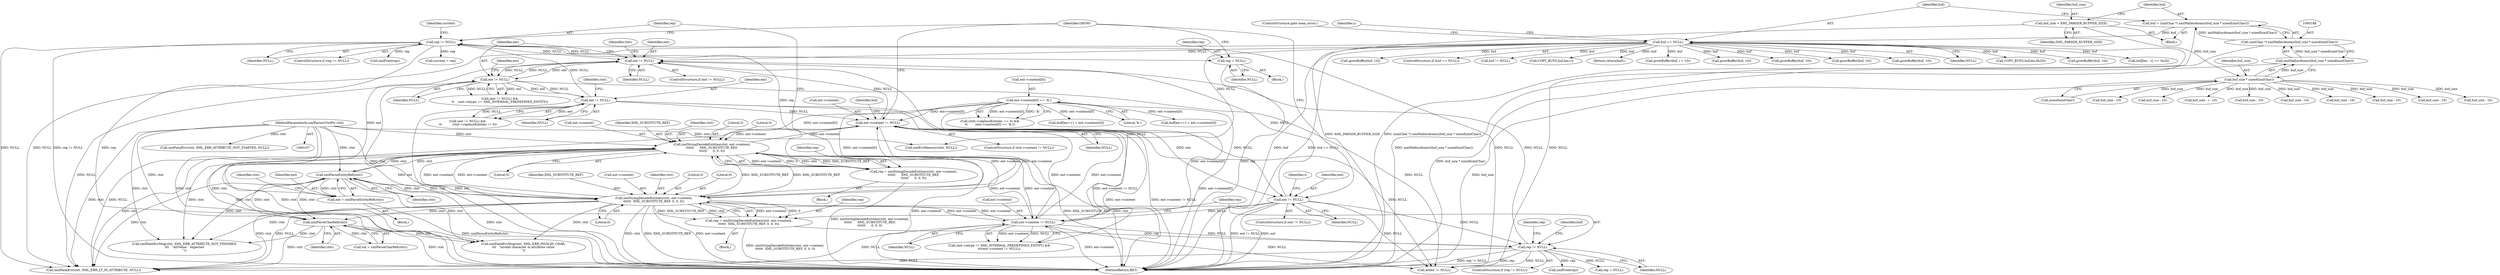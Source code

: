 digraph "0_Chrome_d0947db40187f4708c58e64cbd6013faf9eddeed_0@pointer" {
"1000521" [label="(Call,rep = NULL)"];
"1000463" [label="(Call,rep != NULL)"];
"1000451" [label="(Call,rep = xmlStringDecodeEntities(ctxt, ent->content,\n\t\t\t\t\t\t      XML_SUBSTITUTE_REF,\n\t\t\t\t\t\t      0, 0, 0))"];
"1000453" [label="(Call,xmlStringDecodeEntities(ctxt, ent->content,\n\t\t\t\t\t\t      XML_SUBSTITUTE_REF,\n\t\t\t\t\t\t      0, 0, 0))"];
"1000337" [label="(Call,xmlParseEntityRef(ctxt))"];
"1000238" [label="(Call,xmlParseCharRef(ctxt))"];
"1000586" [label="(Call,xmlStringDecodeEntities(ctxt, ent->content,\n\t\t\t\t\t\t  XML_SUBSTITUTE_REF, 0, 0, 0))"];
"1000108" [label="(MethodParameterIn,xmlParserCtxtPtr ctxt)"];
"1000382" [label="(Call,ent->content[0] == '&')"];
"1000537" [label="(Call,ent->content != NULL)"];
"1000578" [label="(Call,ent->content != NULL)"];
"1000554" [label="(Call,ent != NULL)"];
"1000435" [label="(Call,ent != NULL)"];
"1000356" [label="(Call,ent != NULL)"];
"1000344" [label="(Call,ent != NULL)"];
"1000335" [label="(Call,ent = xmlParseEntityRef(ctxt))"];
"1000195" [label="(Call,buf == NULL)"];
"1000185" [label="(Call,buf = (xmlChar *) xmlMallocAtomic(buf_size * sizeof(xmlChar)))"];
"1000187" [label="(Call,(xmlChar *) xmlMallocAtomic(buf_size * sizeof(xmlChar)))"];
"1000189" [label="(Call,xmlMallocAtomic(buf_size * sizeof(xmlChar)))"];
"1000190" [label="(Call,buf_size * sizeof(xmlChar))"];
"1000182" [label="(Call,buf_size = XML_PARSER_BUFFER_SIZE)"];
"1000596" [label="(Call,rep != NULL)"];
"1000584" [label="(Call,rep = xmlStringDecodeEntities(ctxt, ent->content,\n\t\t\t\t\t\t  XML_SUBSTITUTE_REF, 0, 0, 0))"];
"1000468" [label="(Identifier,current)"];
"1000465" [label="(Identifier,NULL)"];
"1000785" [label="(Call,attlen != NULL)"];
"1000553" [label="(ControlStructure,if (ent != NULL))"];
"1000257" [label="(Call,growBuffer(buf, 10))"];
"1000334" [label="(Block,)"];
"1000358" [label="(Identifier,NULL)"];
"1000582" [label="(Identifier,NULL)"];
"1000555" [label="(Identifier,ent)"];
"1000583" [label="(Block,)"];
"1000594" [label="(Literal,0)"];
"1000192" [label="(Call,sizeof(xmlChar))"];
"1000194" [label="(ControlStructure,if (buf == NULL))"];
"1000799" [label="(Call,buf != NULL)"];
"1000702" [label="(Call,COPY_BUF(l,buf,len,c))"];
"1000792" [label="(Return,return(buf);)"];
"1000464" [label="(Identifier,rep)"];
"1000422" [label="(Call,buf[len++] = ent->content[0])"];
"1000455" [label="(Call,ent->content)"];
"1000572" [label="(Call,(ent->etype != XML_INTERNAL_PREDEFINED_ENTITY) &&\n\t\t\t(ent->content != NULL))"];
"1000195" [label="(Call,buf == NULL)"];
"1000719" [label="(Identifier,GROW)"];
"1000458" [label="(Identifier,XML_SUBSTITUTE_REF)"];
"1000461" [label="(Literal,0)"];
"1000529" [label="(Call,buf_size - 10)"];
"1000349" [label="(Identifier,ctxt)"];
"1000271" [label="(Call,buf_size - 10)"];
"1000614" [label="(Call,buf_size - i - 10)"];
"1000462" [label="(ControlStructure,if (rep != NULL))"];
"1000598" [label="(Identifier,NULL)"];
"1000454" [label="(Identifier,ctxt)"];
"1000620" [label="(Call,growBuffer(buf, i + 10))"];
"1000591" [label="(Identifier,XML_SUBSTITUTE_REF)"];
"1000196" [label="(Identifier,buf)"];
"1000183" [label="(Identifier,buf_size)"];
"1000335" [label="(Call,ent = xmlParseEntityRef(ctxt))"];
"1000595" [label="(ControlStructure,if (rep != NULL))"];
"1000176" [label="(Call,xmlFatalErr(ctxt, XML_ERR_ATTRIBUTE_NOT_STARTED, NULL))"];
"1000344" [label="(Call,ent != NULL)"];
"1000588" [label="(Call,ent->content)"];
"1000108" [label="(MethodParameterIn,xmlParserCtxtPtr ctxt)"];
"1000440" [label="(Identifier,ctxt)"];
"1000111" [label="(Block,)"];
"1000586" [label="(Call,xmlStringDecodeEntities(ctxt, ent->content,\n\t\t\t\t\t\t  XML_SUBSTITUTE_REF, 0, 0, 0))"];
"1000460" [label="(Literal,0)"];
"1000382" [label="(Call,ent->content[0] == '&')"];
"1000519" [label="(Call,xmlFree(rep))"];
"1000522" [label="(Identifier,rep)"];
"1000336" [label="(Identifier,ent)"];
"1000346" [label="(Identifier,NULL)"];
"1000537" [label="(Call,ent->content != NULL)"];
"1000434" [label="(Call,(ent != NULL) && \n\t\t           (ctxt->replaceEntities != 0))"];
"1000453" [label="(Call,xmlStringDecodeEntities(ctxt, ent->content,\n\t\t\t\t\t\t      XML_SUBSTITUTE_REF,\n\t\t\t\t\t\t      0, 0, 0))"];
"1000388" [label="(Literal,'&')"];
"1000435" [label="(Call,ent != NULL)"];
"1000542" [label="(Call,buf[len++] = ent->content[0])"];
"1000236" [label="(Call,val = xmlParseCharRef(ctxt))"];
"1000341" [label="(Identifier,ctxt)"];
"1000521" [label="(Call,rep = NULL)"];
"1000795" [label="(Call,xmlErrMemory(ctxt, NULL))"];
"1000372" [label="(Call,growBuffer(buf, 10))"];
"1000451" [label="(Call,rep = xmlStringDecodeEntities(ctxt, ent->content,\n\t\t\t\t\t\t      XML_SUBSTITUTE_REF,\n\t\t\t\t\t\t      0, 0, 0))"];
"1000368" [label="(Call,buf_size - 10)"];
"1000239" [label="(Identifier,ctxt)"];
"1000191" [label="(Identifier,buf_size)"];
"1000450" [label="(Block,)"];
"1000523" [label="(Identifier,NULL)"];
"1000383" [label="(Call,ent->content[0])"];
"1000596" [label="(Call,rep != NULL)"];
"1000459" [label="(Literal,0)"];
"1000710" [label="(Call,buf_size - 10)"];
"1000356" [label="(Call,ent != NULL)"];
"1000198" [label="(ControlStructure,goto mem_error;)"];
"1000560" [label="(Identifier,i)"];
"1000184" [label="(Identifier,XML_PARSER_BUFFER_SIZE)"];
"1000357" [label="(Identifier,ent)"];
"1000437" [label="(Identifier,NULL)"];
"1000533" [label="(Call,growBuffer(buf, 10))"];
"1000345" [label="(Identifier,ent)"];
"1000597" [label="(Identifier,rep)"];
"1000182" [label="(Call,buf_size = XML_PARSER_BUFFER_SIZE)"];
"1000466" [label="(Block,)"];
"1000587" [label="(Identifier,ctxt)"];
"1000317" [label="(Call,buf_size - 10)"];
"1000321" [label="(Call,growBuffer(buf, 10))"];
"1000238" [label="(Call,xmlParseCharRef(ctxt))"];
"1000579" [label="(Call,ent->content)"];
"1000376" [label="(Call,(ctxt->replaceEntities == 0) &&\n\t\t        (ent->content[0] == '&'))"];
"1000544" [label="(Identifier,buf)"];
"1000343" [label="(ControlStructure,if (ent != NULL))"];
"1000584" [label="(Call,rep = xmlStringDecodeEntities(ctxt, ent->content,\n\t\t\t\t\t\t  XML_SUBSTITUTE_REF, 0, 0, 0))"];
"1000275" [label="(Call,growBuffer(buf, 10))"];
"1000601" [label="(Identifier,rep)"];
"1000186" [label="(Identifier,buf)"];
"1000538" [label="(Call,ent->content)"];
"1000592" [label="(Literal,0)"];
"1000197" [label="(Identifier,NULL)"];
"1000556" [label="(Identifier,NULL)"];
"1000190" [label="(Call,buf_size * sizeof(xmlChar))"];
"1000687" [label="(Call,buf_size - 10)"];
"1000578" [label="(Call,ent->content != NULL)"];
"1000355" [label="(Call,(ent != NULL) &&\n\t\t    (ent->etype == XML_INTERNAL_PREDEFINED_ENTITY))"];
"1000361" [label="(Identifier,ent)"];
"1000536" [label="(ControlStructure,if (ent->content != NULL))"];
"1000600" [label="(Call,xmlFree(rep))"];
"1000585" [label="(Identifier,rep)"];
"1000512" [label="(Call,buf_size - 10)"];
"1000554" [label="(Call,ent != NULL)"];
"1000463" [label="(Call,rep != NULL)"];
"1000778" [label="(Call,xmlFatalErrMsg(ctxt, XML_ERR_ATTRIBUTE_NOT_FINISHED,\n\t\t\t   \"AttValue: ' expected\n\"))"];
"1000185" [label="(Call,buf = (xmlChar *) xmlMallocAtomic(buf_size * sizeof(xmlChar)))"];
"1000679" [label="(Call,COPY_BUF(l,buf,len,0x20))"];
"1000467" [label="(Call,current = rep)"];
"1000812" [label="(MethodReturn,RET)"];
"1000189" [label="(Call,xmlMallocAtomic(buf_size * sizeof(xmlChar)))"];
"1000338" [label="(Identifier,ctxt)"];
"1000200" [label="(Identifier,c)"];
"1000593" [label="(Literal,0)"];
"1000337" [label="(Call,xmlParseEntityRef(ctxt))"];
"1000607" [label="(Identifier,buf)"];
"1000541" [label="(Identifier,NULL)"];
"1000602" [label="(Call,rep = NULL)"];
"1000253" [label="(Call,buf_size - 10)"];
"1000516" [label="(Call,growBuffer(buf, 10))"];
"1000734" [label="(Call,buf[len - 1] == 0x20)"];
"1000753" [label="(Call,xmlFatalErr(ctxt, XML_ERR_LT_IN_ATTRIBUTE, NULL))"];
"1000452" [label="(Identifier,rep)"];
"1000772" [label="(Call,xmlFatalErrMsg(ctxt, XML_ERR_INVALID_CHAR,\n\t\t\t   \"invalid character in attribute value\n\"))"];
"1000187" [label="(Call,(xmlChar *) xmlMallocAtomic(buf_size * sizeof(xmlChar)))"];
"1000436" [label="(Identifier,ent)"];
"1000521" -> "1000466"  [label="AST: "];
"1000521" -> "1000523"  [label="CFG: "];
"1000522" -> "1000521"  [label="AST: "];
"1000523" -> "1000521"  [label="AST: "];
"1000719" -> "1000521"  [label="CFG: "];
"1000521" -> "1000812"  [label="DDG: rep"];
"1000463" -> "1000521"  [label="DDG: NULL"];
"1000463" -> "1000462"  [label="AST: "];
"1000463" -> "1000465"  [label="CFG: "];
"1000464" -> "1000463"  [label="AST: "];
"1000465" -> "1000463"  [label="AST: "];
"1000468" -> "1000463"  [label="CFG: "];
"1000719" -> "1000463"  [label="CFG: "];
"1000463" -> "1000812"  [label="DDG: rep != NULL"];
"1000463" -> "1000812"  [label="DDG: rep"];
"1000463" -> "1000344"  [label="DDG: NULL"];
"1000451" -> "1000463"  [label="DDG: rep"];
"1000435" -> "1000463"  [label="DDG: NULL"];
"1000463" -> "1000467"  [label="DDG: rep"];
"1000463" -> "1000519"  [label="DDG: rep"];
"1000463" -> "1000753"  [label="DDG: NULL"];
"1000463" -> "1000785"  [label="DDG: NULL"];
"1000451" -> "1000450"  [label="AST: "];
"1000451" -> "1000453"  [label="CFG: "];
"1000452" -> "1000451"  [label="AST: "];
"1000453" -> "1000451"  [label="AST: "];
"1000464" -> "1000451"  [label="CFG: "];
"1000451" -> "1000812"  [label="DDG: xmlStringDecodeEntities(ctxt, ent->content,\n\t\t\t\t\t\t      XML_SUBSTITUTE_REF,\n\t\t\t\t\t\t      0, 0, 0)"];
"1000453" -> "1000451"  [label="DDG: ent->content"];
"1000453" -> "1000451"  [label="DDG: 0"];
"1000453" -> "1000451"  [label="DDG: XML_SUBSTITUTE_REF"];
"1000453" -> "1000451"  [label="DDG: ctxt"];
"1000453" -> "1000461"  [label="CFG: "];
"1000454" -> "1000453"  [label="AST: "];
"1000455" -> "1000453"  [label="AST: "];
"1000458" -> "1000453"  [label="AST: "];
"1000459" -> "1000453"  [label="AST: "];
"1000460" -> "1000453"  [label="AST: "];
"1000461" -> "1000453"  [label="AST: "];
"1000453" -> "1000812"  [label="DDG: ent->content"];
"1000453" -> "1000812"  [label="DDG: XML_SUBSTITUTE_REF"];
"1000453" -> "1000812"  [label="DDG: ctxt"];
"1000453" -> "1000238"  [label="DDG: ctxt"];
"1000453" -> "1000337"  [label="DDG: ctxt"];
"1000337" -> "1000453"  [label="DDG: ctxt"];
"1000108" -> "1000453"  [label="DDG: ctxt"];
"1000382" -> "1000453"  [label="DDG: ent->content[0]"];
"1000586" -> "1000453"  [label="DDG: ent->content"];
"1000586" -> "1000453"  [label="DDG: XML_SUBSTITUTE_REF"];
"1000537" -> "1000453"  [label="DDG: ent->content"];
"1000578" -> "1000453"  [label="DDG: ent->content"];
"1000453" -> "1000537"  [label="DDG: ent->content"];
"1000453" -> "1000578"  [label="DDG: ent->content"];
"1000453" -> "1000586"  [label="DDG: ent->content"];
"1000453" -> "1000586"  [label="DDG: XML_SUBSTITUTE_REF"];
"1000453" -> "1000753"  [label="DDG: ctxt"];
"1000453" -> "1000772"  [label="DDG: ctxt"];
"1000453" -> "1000778"  [label="DDG: ctxt"];
"1000337" -> "1000335"  [label="AST: "];
"1000337" -> "1000338"  [label="CFG: "];
"1000338" -> "1000337"  [label="AST: "];
"1000335" -> "1000337"  [label="CFG: "];
"1000337" -> "1000812"  [label="DDG: ctxt"];
"1000337" -> "1000238"  [label="DDG: ctxt"];
"1000337" -> "1000335"  [label="DDG: ctxt"];
"1000238" -> "1000337"  [label="DDG: ctxt"];
"1000586" -> "1000337"  [label="DDG: ctxt"];
"1000108" -> "1000337"  [label="DDG: ctxt"];
"1000337" -> "1000586"  [label="DDG: ctxt"];
"1000337" -> "1000753"  [label="DDG: ctxt"];
"1000337" -> "1000772"  [label="DDG: ctxt"];
"1000337" -> "1000778"  [label="DDG: ctxt"];
"1000238" -> "1000236"  [label="AST: "];
"1000238" -> "1000239"  [label="CFG: "];
"1000239" -> "1000238"  [label="AST: "];
"1000236" -> "1000238"  [label="CFG: "];
"1000238" -> "1000812"  [label="DDG: ctxt"];
"1000238" -> "1000236"  [label="DDG: ctxt"];
"1000586" -> "1000238"  [label="DDG: ctxt"];
"1000108" -> "1000238"  [label="DDG: ctxt"];
"1000238" -> "1000753"  [label="DDG: ctxt"];
"1000238" -> "1000772"  [label="DDG: ctxt"];
"1000238" -> "1000778"  [label="DDG: ctxt"];
"1000586" -> "1000584"  [label="AST: "];
"1000586" -> "1000594"  [label="CFG: "];
"1000587" -> "1000586"  [label="AST: "];
"1000588" -> "1000586"  [label="AST: "];
"1000591" -> "1000586"  [label="AST: "];
"1000592" -> "1000586"  [label="AST: "];
"1000593" -> "1000586"  [label="AST: "];
"1000594" -> "1000586"  [label="AST: "];
"1000584" -> "1000586"  [label="CFG: "];
"1000586" -> "1000812"  [label="DDG: ent->content"];
"1000586" -> "1000812"  [label="DDG: ctxt"];
"1000586" -> "1000812"  [label="DDG: XML_SUBSTITUTE_REF"];
"1000586" -> "1000537"  [label="DDG: ent->content"];
"1000586" -> "1000578"  [label="DDG: ent->content"];
"1000586" -> "1000584"  [label="DDG: ent->content"];
"1000586" -> "1000584"  [label="DDG: 0"];
"1000586" -> "1000584"  [label="DDG: XML_SUBSTITUTE_REF"];
"1000586" -> "1000584"  [label="DDG: ctxt"];
"1000108" -> "1000586"  [label="DDG: ctxt"];
"1000382" -> "1000586"  [label="DDG: ent->content[0]"];
"1000537" -> "1000586"  [label="DDG: ent->content"];
"1000578" -> "1000586"  [label="DDG: ent->content"];
"1000586" -> "1000753"  [label="DDG: ctxt"];
"1000586" -> "1000772"  [label="DDG: ctxt"];
"1000586" -> "1000778"  [label="DDG: ctxt"];
"1000108" -> "1000107"  [label="AST: "];
"1000108" -> "1000812"  [label="DDG: ctxt"];
"1000108" -> "1000176"  [label="DDG: ctxt"];
"1000108" -> "1000753"  [label="DDG: ctxt"];
"1000108" -> "1000772"  [label="DDG: ctxt"];
"1000108" -> "1000778"  [label="DDG: ctxt"];
"1000108" -> "1000795"  [label="DDG: ctxt"];
"1000382" -> "1000376"  [label="AST: "];
"1000382" -> "1000388"  [label="CFG: "];
"1000383" -> "1000382"  [label="AST: "];
"1000388" -> "1000382"  [label="AST: "];
"1000376" -> "1000382"  [label="CFG: "];
"1000382" -> "1000812"  [label="DDG: ent->content[0]"];
"1000382" -> "1000376"  [label="DDG: ent->content[0]"];
"1000382" -> "1000376"  [label="DDG: '&'"];
"1000382" -> "1000422"  [label="DDG: ent->content[0]"];
"1000382" -> "1000537"  [label="DDG: ent->content[0]"];
"1000382" -> "1000542"  [label="DDG: ent->content[0]"];
"1000382" -> "1000578"  [label="DDG: ent->content[0]"];
"1000537" -> "1000536"  [label="AST: "];
"1000537" -> "1000541"  [label="CFG: "];
"1000538" -> "1000537"  [label="AST: "];
"1000541" -> "1000537"  [label="AST: "];
"1000544" -> "1000537"  [label="CFG: "];
"1000719" -> "1000537"  [label="CFG: "];
"1000537" -> "1000812"  [label="DDG: ent->content"];
"1000537" -> "1000812"  [label="DDG: ent->content != NULL"];
"1000537" -> "1000344"  [label="DDG: NULL"];
"1000578" -> "1000537"  [label="DDG: ent->content"];
"1000435" -> "1000537"  [label="DDG: NULL"];
"1000537" -> "1000572"  [label="DDG: ent->content != NULL"];
"1000537" -> "1000578"  [label="DDG: ent->content"];
"1000537" -> "1000753"  [label="DDG: NULL"];
"1000537" -> "1000785"  [label="DDG: NULL"];
"1000578" -> "1000572"  [label="AST: "];
"1000578" -> "1000582"  [label="CFG: "];
"1000579" -> "1000578"  [label="AST: "];
"1000582" -> "1000578"  [label="AST: "];
"1000572" -> "1000578"  [label="CFG: "];
"1000578" -> "1000812"  [label="DDG: ent->content"];
"1000578" -> "1000344"  [label="DDG: NULL"];
"1000578" -> "1000572"  [label="DDG: ent->content"];
"1000578" -> "1000572"  [label="DDG: NULL"];
"1000554" -> "1000578"  [label="DDG: NULL"];
"1000578" -> "1000596"  [label="DDG: NULL"];
"1000578" -> "1000753"  [label="DDG: NULL"];
"1000578" -> "1000785"  [label="DDG: NULL"];
"1000554" -> "1000553"  [label="AST: "];
"1000554" -> "1000556"  [label="CFG: "];
"1000555" -> "1000554"  [label="AST: "];
"1000556" -> "1000554"  [label="AST: "];
"1000560" -> "1000554"  [label="CFG: "];
"1000719" -> "1000554"  [label="CFG: "];
"1000554" -> "1000812"  [label="DDG: ent != NULL"];
"1000554" -> "1000812"  [label="DDG: ent"];
"1000554" -> "1000344"  [label="DDG: NULL"];
"1000435" -> "1000554"  [label="DDG: ent"];
"1000435" -> "1000554"  [label="DDG: NULL"];
"1000554" -> "1000596"  [label="DDG: NULL"];
"1000554" -> "1000753"  [label="DDG: NULL"];
"1000554" -> "1000785"  [label="DDG: NULL"];
"1000435" -> "1000434"  [label="AST: "];
"1000435" -> "1000437"  [label="CFG: "];
"1000436" -> "1000435"  [label="AST: "];
"1000437" -> "1000435"  [label="AST: "];
"1000440" -> "1000435"  [label="CFG: "];
"1000434" -> "1000435"  [label="CFG: "];
"1000435" -> "1000812"  [label="DDG: ent"];
"1000435" -> "1000434"  [label="DDG: ent"];
"1000435" -> "1000434"  [label="DDG: NULL"];
"1000356" -> "1000435"  [label="DDG: ent"];
"1000356" -> "1000435"  [label="DDG: NULL"];
"1000356" -> "1000355"  [label="AST: "];
"1000356" -> "1000358"  [label="CFG: "];
"1000357" -> "1000356"  [label="AST: "];
"1000358" -> "1000356"  [label="AST: "];
"1000361" -> "1000356"  [label="CFG: "];
"1000355" -> "1000356"  [label="CFG: "];
"1000356" -> "1000812"  [label="DDG: ent"];
"1000356" -> "1000344"  [label="DDG: NULL"];
"1000356" -> "1000355"  [label="DDG: ent"];
"1000356" -> "1000355"  [label="DDG: NULL"];
"1000344" -> "1000356"  [label="DDG: ent"];
"1000344" -> "1000356"  [label="DDG: NULL"];
"1000356" -> "1000753"  [label="DDG: NULL"];
"1000356" -> "1000785"  [label="DDG: NULL"];
"1000344" -> "1000343"  [label="AST: "];
"1000344" -> "1000346"  [label="CFG: "];
"1000345" -> "1000344"  [label="AST: "];
"1000346" -> "1000344"  [label="AST: "];
"1000349" -> "1000344"  [label="CFG: "];
"1000357" -> "1000344"  [label="CFG: "];
"1000335" -> "1000344"  [label="DDG: ent"];
"1000195" -> "1000344"  [label="DDG: NULL"];
"1000596" -> "1000344"  [label="DDG: NULL"];
"1000335" -> "1000334"  [label="AST: "];
"1000336" -> "1000335"  [label="AST: "];
"1000341" -> "1000335"  [label="CFG: "];
"1000335" -> "1000812"  [label="DDG: xmlParseEntityRef(ctxt)"];
"1000195" -> "1000194"  [label="AST: "];
"1000195" -> "1000197"  [label="CFG: "];
"1000196" -> "1000195"  [label="AST: "];
"1000197" -> "1000195"  [label="AST: "];
"1000198" -> "1000195"  [label="CFG: "];
"1000200" -> "1000195"  [label="CFG: "];
"1000195" -> "1000812"  [label="DDG: buf == NULL"];
"1000195" -> "1000812"  [label="DDG: buf"];
"1000185" -> "1000195"  [label="DDG: buf"];
"1000195" -> "1000257"  [label="DDG: buf"];
"1000195" -> "1000275"  [label="DDG: buf"];
"1000195" -> "1000321"  [label="DDG: buf"];
"1000195" -> "1000372"  [label="DDG: buf"];
"1000195" -> "1000516"  [label="DDG: buf"];
"1000195" -> "1000533"  [label="DDG: buf"];
"1000195" -> "1000620"  [label="DDG: buf"];
"1000195" -> "1000679"  [label="DDG: buf"];
"1000195" -> "1000702"  [label="DDG: buf"];
"1000195" -> "1000734"  [label="DDG: buf"];
"1000195" -> "1000753"  [label="DDG: NULL"];
"1000195" -> "1000785"  [label="DDG: NULL"];
"1000195" -> "1000792"  [label="DDG: buf"];
"1000195" -> "1000795"  [label="DDG: NULL"];
"1000195" -> "1000799"  [label="DDG: buf"];
"1000185" -> "1000111"  [label="AST: "];
"1000185" -> "1000187"  [label="CFG: "];
"1000186" -> "1000185"  [label="AST: "];
"1000187" -> "1000185"  [label="AST: "];
"1000196" -> "1000185"  [label="CFG: "];
"1000185" -> "1000812"  [label="DDG: (xmlChar *) xmlMallocAtomic(buf_size * sizeof(xmlChar))"];
"1000187" -> "1000185"  [label="DDG: xmlMallocAtomic(buf_size * sizeof(xmlChar))"];
"1000187" -> "1000189"  [label="CFG: "];
"1000188" -> "1000187"  [label="AST: "];
"1000189" -> "1000187"  [label="AST: "];
"1000187" -> "1000812"  [label="DDG: xmlMallocAtomic(buf_size * sizeof(xmlChar))"];
"1000189" -> "1000187"  [label="DDG: buf_size * sizeof(xmlChar)"];
"1000189" -> "1000190"  [label="CFG: "];
"1000190" -> "1000189"  [label="AST: "];
"1000189" -> "1000812"  [label="DDG: buf_size * sizeof(xmlChar)"];
"1000190" -> "1000189"  [label="DDG: buf_size"];
"1000190" -> "1000192"  [label="CFG: "];
"1000191" -> "1000190"  [label="AST: "];
"1000192" -> "1000190"  [label="AST: "];
"1000190" -> "1000812"  [label="DDG: buf_size"];
"1000182" -> "1000190"  [label="DDG: buf_size"];
"1000190" -> "1000253"  [label="DDG: buf_size"];
"1000190" -> "1000271"  [label="DDG: buf_size"];
"1000190" -> "1000317"  [label="DDG: buf_size"];
"1000190" -> "1000368"  [label="DDG: buf_size"];
"1000190" -> "1000512"  [label="DDG: buf_size"];
"1000190" -> "1000529"  [label="DDG: buf_size"];
"1000190" -> "1000614"  [label="DDG: buf_size"];
"1000190" -> "1000687"  [label="DDG: buf_size"];
"1000190" -> "1000710"  [label="DDG: buf_size"];
"1000182" -> "1000111"  [label="AST: "];
"1000182" -> "1000184"  [label="CFG: "];
"1000183" -> "1000182"  [label="AST: "];
"1000184" -> "1000182"  [label="AST: "];
"1000186" -> "1000182"  [label="CFG: "];
"1000182" -> "1000812"  [label="DDG: XML_PARSER_BUFFER_SIZE"];
"1000596" -> "1000595"  [label="AST: "];
"1000596" -> "1000598"  [label="CFG: "];
"1000597" -> "1000596"  [label="AST: "];
"1000598" -> "1000596"  [label="AST: "];
"1000601" -> "1000596"  [label="CFG: "];
"1000607" -> "1000596"  [label="CFG: "];
"1000596" -> "1000812"  [label="DDG: rep"];
"1000596" -> "1000812"  [label="DDG: rep != NULL"];
"1000584" -> "1000596"  [label="DDG: rep"];
"1000596" -> "1000600"  [label="DDG: rep"];
"1000596" -> "1000602"  [label="DDG: NULL"];
"1000596" -> "1000753"  [label="DDG: NULL"];
"1000596" -> "1000785"  [label="DDG: NULL"];
"1000584" -> "1000583"  [label="AST: "];
"1000585" -> "1000584"  [label="AST: "];
"1000597" -> "1000584"  [label="CFG: "];
"1000584" -> "1000812"  [label="DDG: xmlStringDecodeEntities(ctxt, ent->content,\n\t\t\t\t\t\t  XML_SUBSTITUTE_REF, 0, 0, 0)"];
}

